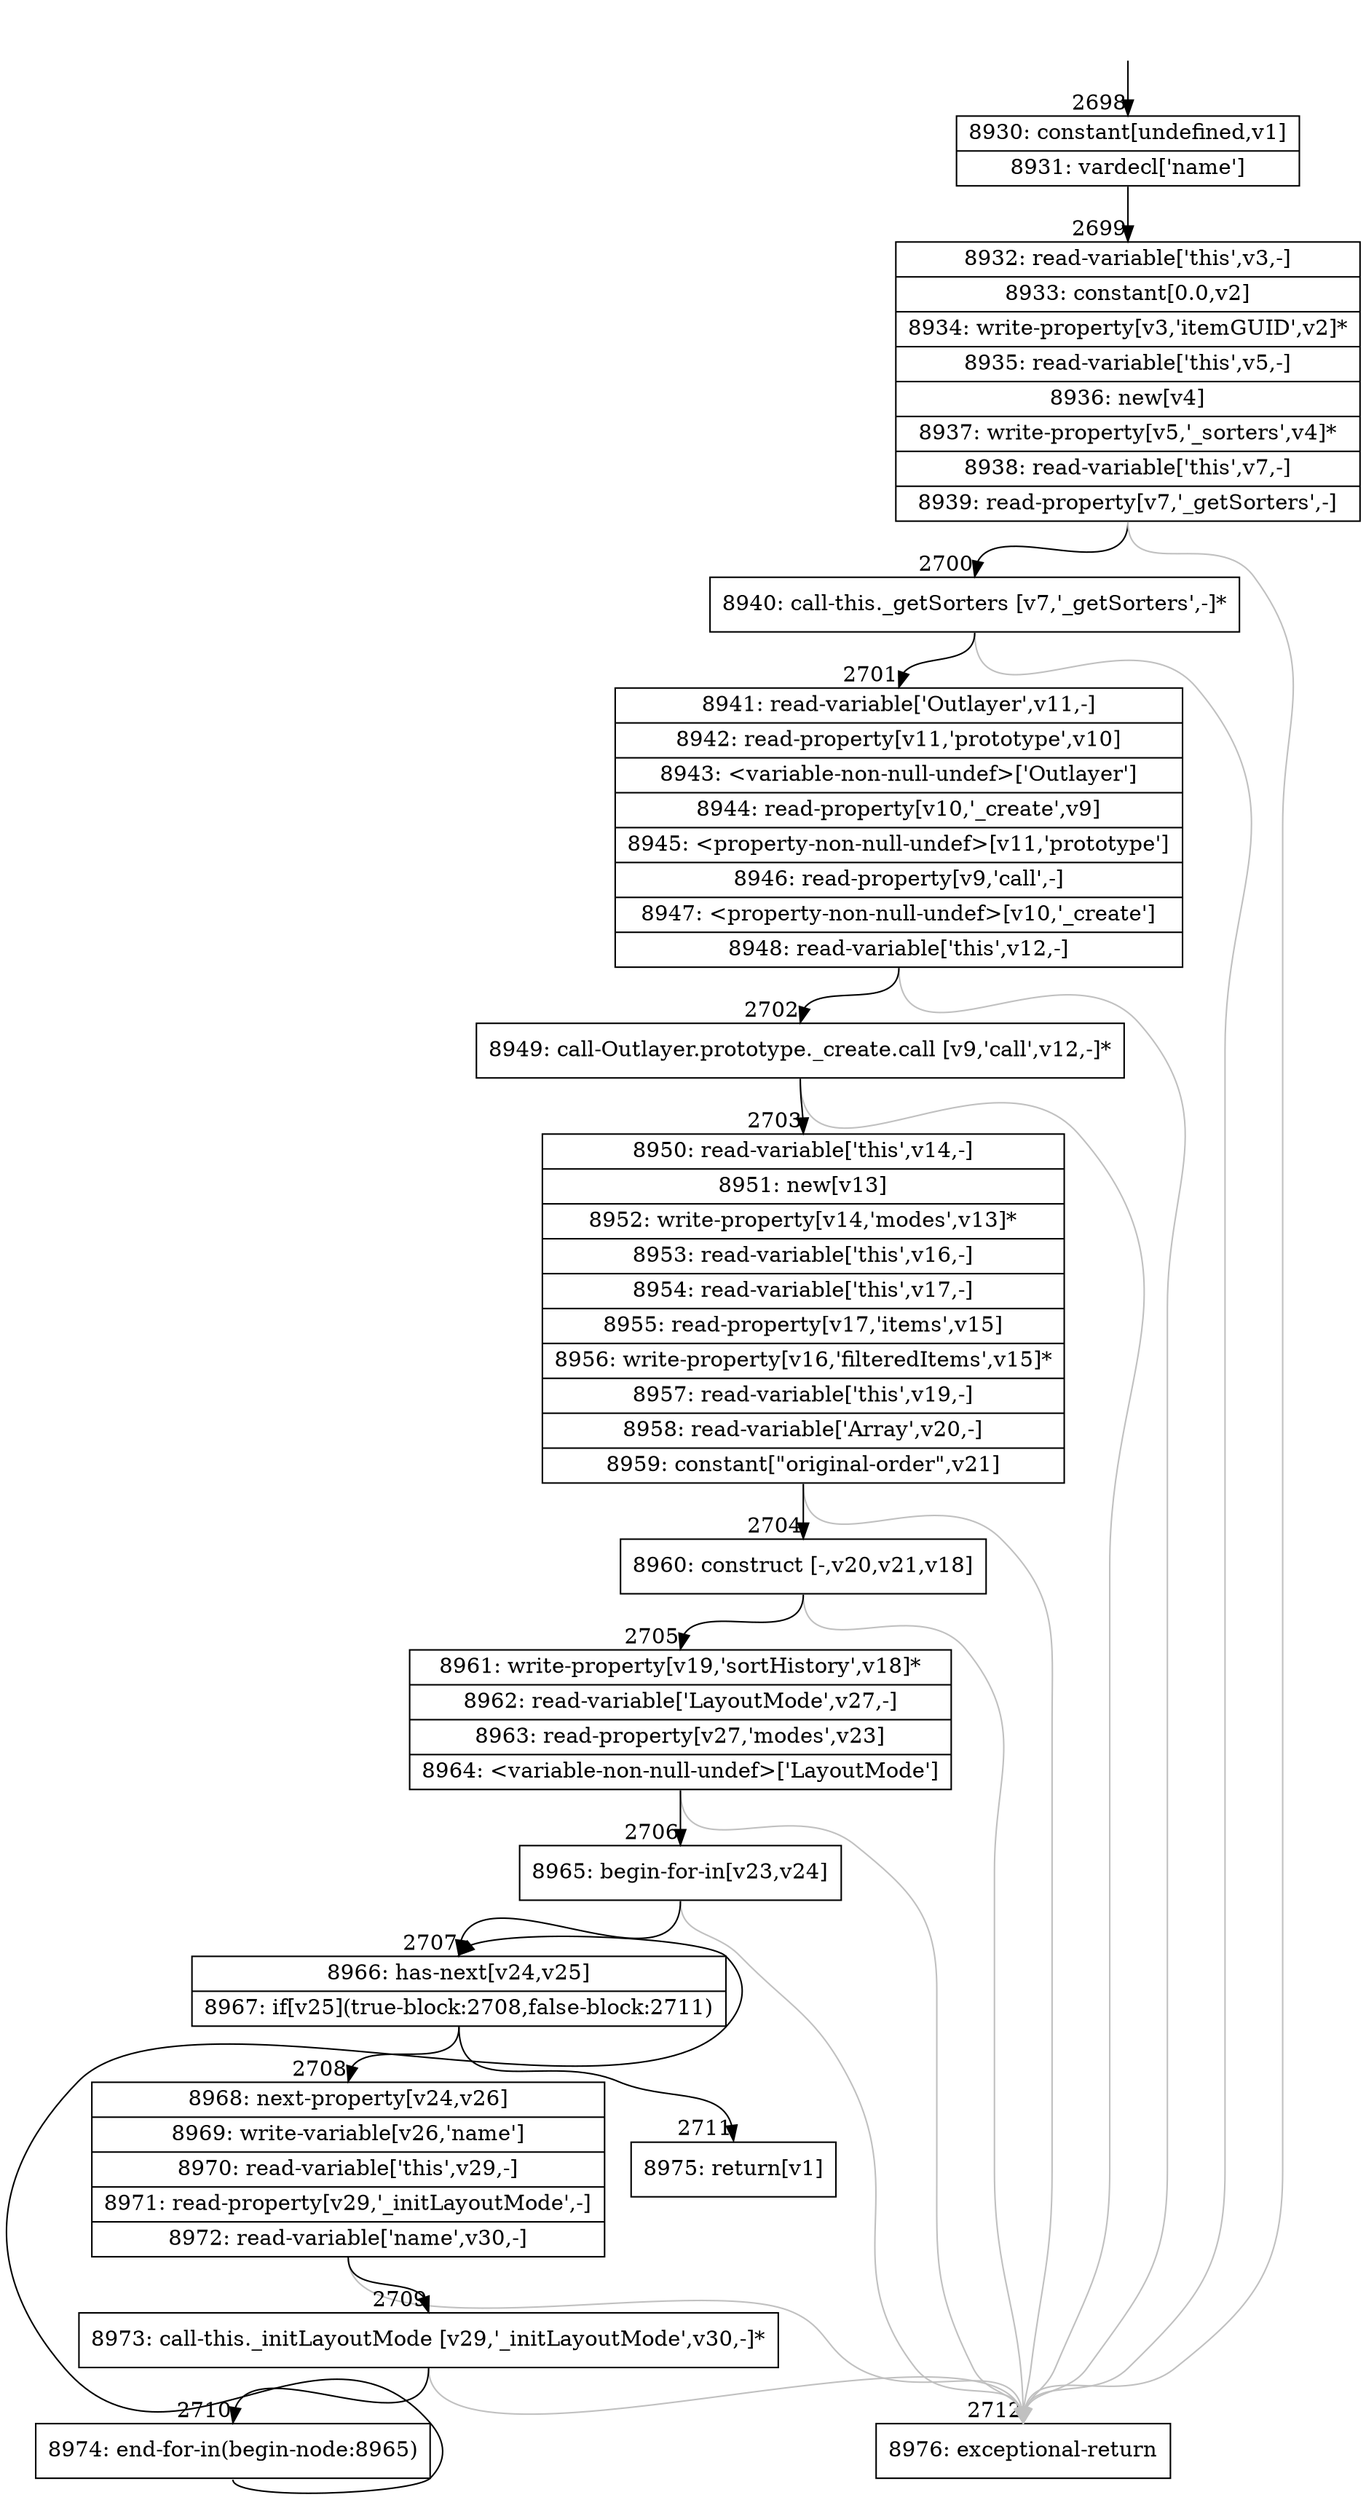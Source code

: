 digraph {
rankdir="TD"
BB_entry251[shape=none,label=""];
BB_entry251 -> BB2698 [tailport=s, headport=n, headlabel="    2698"]
BB2698 [shape=record label="{8930: constant[undefined,v1]|8931: vardecl['name']}" ] 
BB2698 -> BB2699 [tailport=s, headport=n, headlabel="      2699"]
BB2699 [shape=record label="{8932: read-variable['this',v3,-]|8933: constant[0.0,v2]|8934: write-property[v3,'itemGUID',v2]*|8935: read-variable['this',v5,-]|8936: new[v4]|8937: write-property[v5,'_sorters',v4]*|8938: read-variable['this',v7,-]|8939: read-property[v7,'_getSorters',-]}" ] 
BB2699 -> BB2700 [tailport=s, headport=n, headlabel="      2700"]
BB2699 -> BB2712 [tailport=s, headport=n, color=gray, headlabel="      2712"]
BB2700 [shape=record label="{8940: call-this._getSorters [v7,'_getSorters',-]*}" ] 
BB2700 -> BB2701 [tailport=s, headport=n, headlabel="      2701"]
BB2700 -> BB2712 [tailport=s, headport=n, color=gray]
BB2701 [shape=record label="{8941: read-variable['Outlayer',v11,-]|8942: read-property[v11,'prototype',v10]|8943: \<variable-non-null-undef\>['Outlayer']|8944: read-property[v10,'_create',v9]|8945: \<property-non-null-undef\>[v11,'prototype']|8946: read-property[v9,'call',-]|8947: \<property-non-null-undef\>[v10,'_create']|8948: read-variable['this',v12,-]}" ] 
BB2701 -> BB2702 [tailport=s, headport=n, headlabel="      2702"]
BB2701 -> BB2712 [tailport=s, headport=n, color=gray]
BB2702 [shape=record label="{8949: call-Outlayer.prototype._create.call [v9,'call',v12,-]*}" ] 
BB2702 -> BB2703 [tailport=s, headport=n, headlabel="      2703"]
BB2702 -> BB2712 [tailport=s, headport=n, color=gray]
BB2703 [shape=record label="{8950: read-variable['this',v14,-]|8951: new[v13]|8952: write-property[v14,'modes',v13]*|8953: read-variable['this',v16,-]|8954: read-variable['this',v17,-]|8955: read-property[v17,'items',v15]|8956: write-property[v16,'filteredItems',v15]*|8957: read-variable['this',v19,-]|8958: read-variable['Array',v20,-]|8959: constant[\"original-order\",v21]}" ] 
BB2703 -> BB2704 [tailport=s, headport=n, headlabel="      2704"]
BB2703 -> BB2712 [tailport=s, headport=n, color=gray]
BB2704 [shape=record label="{8960: construct [-,v20,v21,v18]}" ] 
BB2704 -> BB2705 [tailport=s, headport=n, headlabel="      2705"]
BB2704 -> BB2712 [tailport=s, headport=n, color=gray]
BB2705 [shape=record label="{8961: write-property[v19,'sortHistory',v18]*|8962: read-variable['LayoutMode',v27,-]|8963: read-property[v27,'modes',v23]|8964: \<variable-non-null-undef\>['LayoutMode']}" ] 
BB2705 -> BB2706 [tailport=s, headport=n, headlabel="      2706"]
BB2705 -> BB2712 [tailport=s, headport=n, color=gray]
BB2706 [shape=record label="{8965: begin-for-in[v23,v24]}" ] 
BB2706 -> BB2707 [tailport=s, headport=n, headlabel="      2707"]
BB2706 -> BB2712 [tailport=s, headport=n, color=gray]
BB2707 [shape=record label="{8966: has-next[v24,v25]|8967: if[v25](true-block:2708,false-block:2711)}" ] 
BB2707 -> BB2708 [tailport=s, headport=n, headlabel="      2708"]
BB2707 -> BB2711 [tailport=s, headport=n, headlabel="      2711"]
BB2708 [shape=record label="{8968: next-property[v24,v26]|8969: write-variable[v26,'name']|8970: read-variable['this',v29,-]|8971: read-property[v29,'_initLayoutMode',-]|8972: read-variable['name',v30,-]}" ] 
BB2708 -> BB2709 [tailport=s, headport=n, headlabel="      2709"]
BB2708 -> BB2712 [tailport=s, headport=n, color=gray]
BB2709 [shape=record label="{8973: call-this._initLayoutMode [v29,'_initLayoutMode',v30,-]*}" ] 
BB2709 -> BB2710 [tailport=s, headport=n, headlabel="      2710"]
BB2709 -> BB2712 [tailport=s, headport=n, color=gray]
BB2710 [shape=record label="{8974: end-for-in(begin-node:8965)}" ] 
BB2710 -> BB2707 [tailport=s, headport=n]
BB2711 [shape=record label="{8975: return[v1]}" ] 
BB2712 [shape=record label="{8976: exceptional-return}" ] 
//#$~ 3747
}
